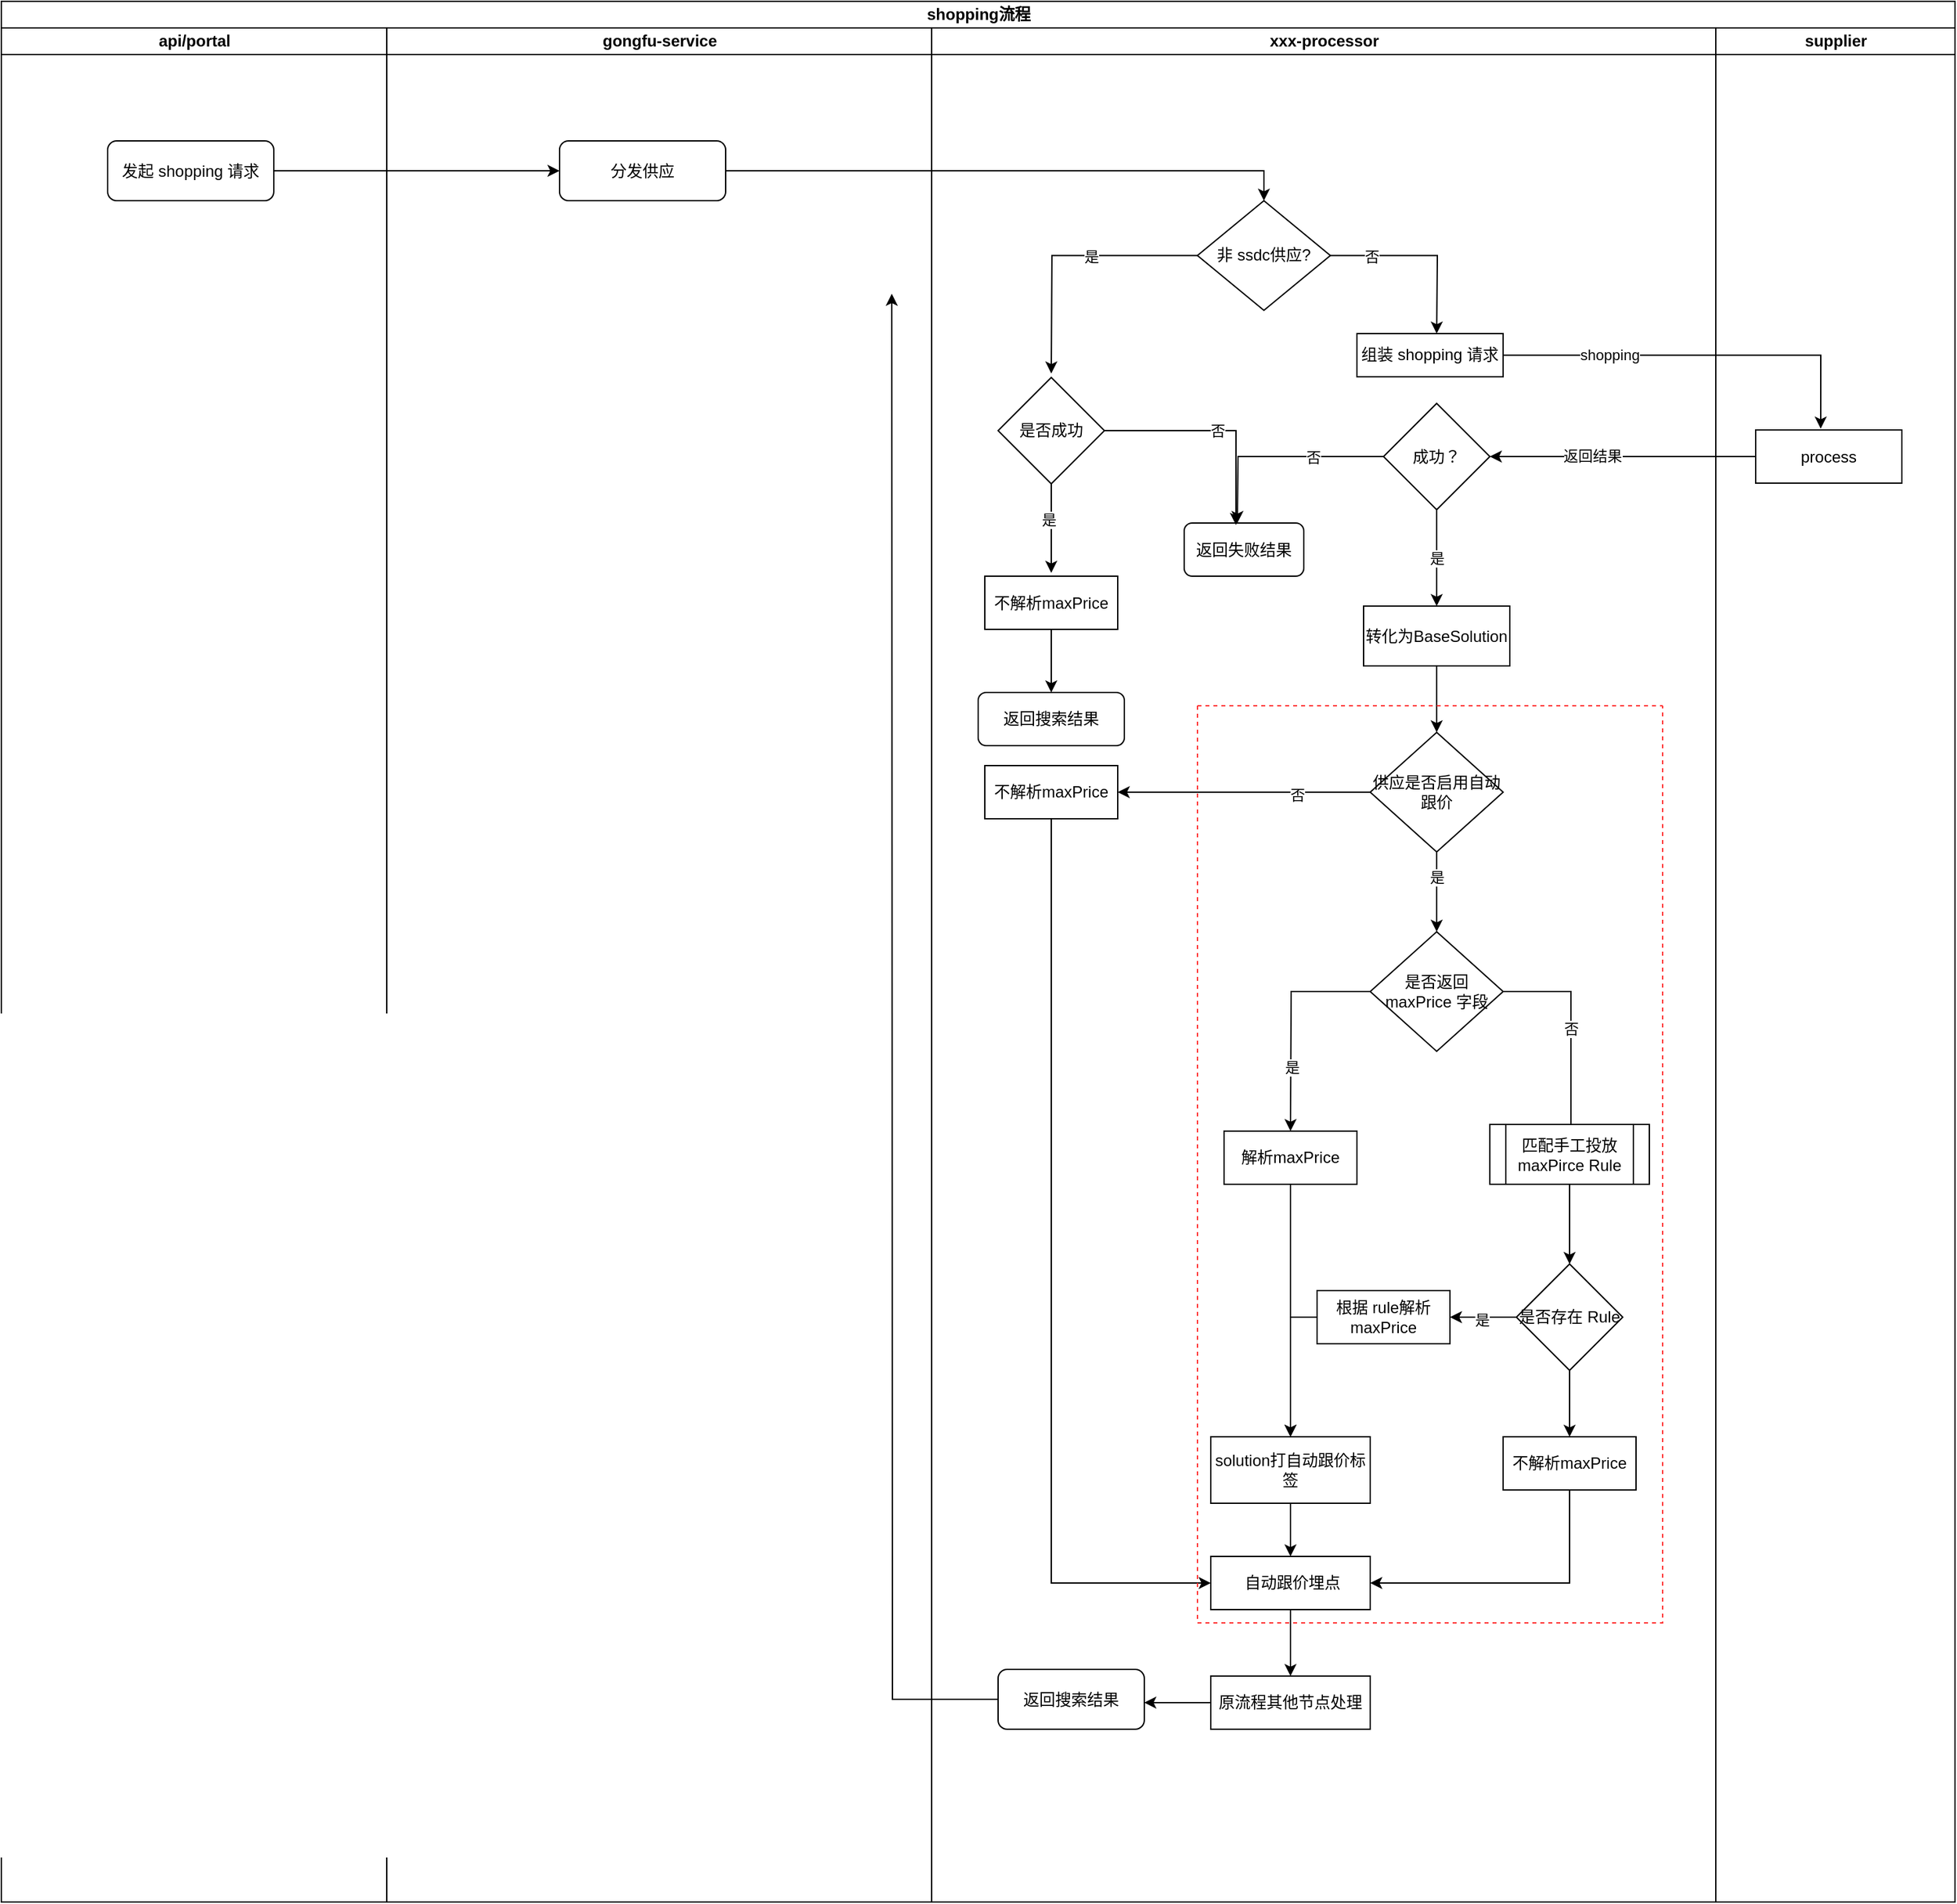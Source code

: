 <mxfile version="21.5.0" type="github">
  <diagram name="shopping" id="bmTWLVl7lHP5WHelwrOG">
    <mxGraphModel dx="1706" dy="999" grid="1" gridSize="10" guides="1" tooltips="1" connect="1" arrows="1" fold="1" page="1" pageScale="1" pageWidth="827" pageHeight="1169" math="0" shadow="0">
      <root>
        <mxCell id="0" />
        <mxCell id="1" parent="0" />
        <mxCell id="vrYzodw-wXzMlCgV3lVE-1" value="shopping流程" style="swimlane;childLayout=stackLayout;resizeParent=1;resizeParentMax=0;startSize=20;html=1;" vertex="1" parent="1">
          <mxGeometry x="130" y="100" width="1470" height="1430" as="geometry" />
        </mxCell>
        <mxCell id="vrYzodw-wXzMlCgV3lVE-2" value="api/portal" style="swimlane;startSize=20;html=1;" vertex="1" parent="vrYzodw-wXzMlCgV3lVE-1">
          <mxGeometry y="20" width="290" height="1410" as="geometry" />
        </mxCell>
        <mxCell id="vrYzodw-wXzMlCgV3lVE-5" value="发起 shopping 请求" style="rounded=1;whiteSpace=wrap;html=1;" vertex="1" parent="vrYzodw-wXzMlCgV3lVE-2">
          <mxGeometry x="80" y="85" width="125" height="45" as="geometry" />
        </mxCell>
        <mxCell id="vrYzodw-wXzMlCgV3lVE-3" value="gongfu-service" style="swimlane;startSize=20;html=1;" vertex="1" parent="vrYzodw-wXzMlCgV3lVE-1">
          <mxGeometry x="290" y="20" width="410" height="1410" as="geometry" />
        </mxCell>
        <mxCell id="vrYzodw-wXzMlCgV3lVE-10" value="分发供应" style="rounded=1;whiteSpace=wrap;html=1;" vertex="1" parent="vrYzodw-wXzMlCgV3lVE-3">
          <mxGeometry x="130" y="85" width="125" height="45" as="geometry" />
        </mxCell>
        <mxCell id="vrYzodw-wXzMlCgV3lVE-11" style="edgeStyle=orthogonalEdgeStyle;rounded=0;orthogonalLoop=1;jettySize=auto;html=1;exitX=1;exitY=0.5;exitDx=0;exitDy=0;" edge="1" parent="vrYzodw-wXzMlCgV3lVE-1" source="vrYzodw-wXzMlCgV3lVE-5" target="vrYzodw-wXzMlCgV3lVE-10">
          <mxGeometry relative="1" as="geometry" />
        </mxCell>
        <mxCell id="vrYzodw-wXzMlCgV3lVE-14" style="edgeStyle=orthogonalEdgeStyle;rounded=0;orthogonalLoop=1;jettySize=auto;html=1;exitX=1;exitY=0.5;exitDx=0;exitDy=0;entryX=0.5;entryY=0;entryDx=0;entryDy=0;" edge="1" parent="vrYzodw-wXzMlCgV3lVE-1" source="vrYzodw-wXzMlCgV3lVE-10" target="vrYzodw-wXzMlCgV3lVE-15">
          <mxGeometry relative="1" as="geometry">
            <mxPoint x="810" y="127.5" as="targetPoint" />
          </mxGeometry>
        </mxCell>
        <mxCell id="vrYzodw-wXzMlCgV3lVE-51" style="edgeStyle=orthogonalEdgeStyle;rounded=0;orthogonalLoop=1;jettySize=auto;html=1;exitX=0;exitY=0.5;exitDx=0;exitDy=0;entryX=1;entryY=0.5;entryDx=0;entryDy=0;" edge="1" parent="vrYzodw-wXzMlCgV3lVE-1" source="vrYzodw-wXzMlCgV3lVE-50" target="vrYzodw-wXzMlCgV3lVE-53">
          <mxGeometry relative="1" as="geometry">
            <mxPoint x="1130" y="312.5" as="targetPoint" />
          </mxGeometry>
        </mxCell>
        <mxCell id="vrYzodw-wXzMlCgV3lVE-54" value="返回结果" style="edgeLabel;html=1;align=center;verticalAlign=middle;resizable=0;points=[];" vertex="1" connectable="0" parent="vrYzodw-wXzMlCgV3lVE-51">
          <mxGeometry x="0.231" y="-1" relative="1" as="geometry">
            <mxPoint as="offset" />
          </mxGeometry>
        </mxCell>
        <mxCell id="vrYzodw-wXzMlCgV3lVE-49" style="edgeStyle=orthogonalEdgeStyle;rounded=0;orthogonalLoop=1;jettySize=auto;html=1;exitX=1;exitY=0.5;exitDx=0;exitDy=0;entryX=0.445;entryY=-0.025;entryDx=0;entryDy=0;entryPerimeter=0;" edge="1" parent="vrYzodw-wXzMlCgV3lVE-1" source="vrYzodw-wXzMlCgV3lVE-48" target="vrYzodw-wXzMlCgV3lVE-50">
          <mxGeometry relative="1" as="geometry">
            <mxPoint x="1300" y="292.5" as="targetPoint" />
          </mxGeometry>
        </mxCell>
        <mxCell id="vrYzodw-wXzMlCgV3lVE-55" value="shopping" style="edgeLabel;html=1;align=center;verticalAlign=middle;resizable=0;points=[];" vertex="1" connectable="0" parent="vrYzodw-wXzMlCgV3lVE-49">
          <mxGeometry x="-0.456" y="1" relative="1" as="geometry">
            <mxPoint as="offset" />
          </mxGeometry>
        </mxCell>
        <mxCell id="vrYzodw-wXzMlCgV3lVE-4" value="xxx-processor" style="swimlane;startSize=20;html=1;" vertex="1" parent="vrYzodw-wXzMlCgV3lVE-1">
          <mxGeometry x="700" y="20" width="590" height="1410" as="geometry" />
        </mxCell>
        <mxCell id="vrYzodw-wXzMlCgV3lVE-17" style="edgeStyle=orthogonalEdgeStyle;rounded=0;orthogonalLoop=1;jettySize=auto;html=1;exitX=0;exitY=0.5;exitDx=0;exitDy=0;" edge="1" parent="vrYzodw-wXzMlCgV3lVE-4" source="vrYzodw-wXzMlCgV3lVE-15">
          <mxGeometry relative="1" as="geometry">
            <mxPoint x="90" y="260" as="targetPoint" />
          </mxGeometry>
        </mxCell>
        <mxCell id="vrYzodw-wXzMlCgV3lVE-18" value="是" style="edgeLabel;html=1;align=center;verticalAlign=middle;resizable=0;points=[];" vertex="1" connectable="0" parent="vrYzodw-wXzMlCgV3lVE-17">
          <mxGeometry x="-0.191" relative="1" as="geometry">
            <mxPoint as="offset" />
          </mxGeometry>
        </mxCell>
        <mxCell id="vrYzodw-wXzMlCgV3lVE-23" style="edgeStyle=orthogonalEdgeStyle;rounded=0;orthogonalLoop=1;jettySize=auto;html=1;exitX=1;exitY=0.5;exitDx=0;exitDy=0;" edge="1" parent="vrYzodw-wXzMlCgV3lVE-4" source="vrYzodw-wXzMlCgV3lVE-15">
          <mxGeometry relative="1" as="geometry">
            <mxPoint x="380" y="230" as="targetPoint" />
          </mxGeometry>
        </mxCell>
        <mxCell id="vrYzodw-wXzMlCgV3lVE-47" value="否" style="edgeLabel;html=1;align=center;verticalAlign=middle;resizable=0;points=[];" vertex="1" connectable="0" parent="vrYzodw-wXzMlCgV3lVE-23">
          <mxGeometry x="-0.56" relative="1" as="geometry">
            <mxPoint as="offset" />
          </mxGeometry>
        </mxCell>
        <mxCell id="vrYzodw-wXzMlCgV3lVE-15" value="非 ssdc供应?" style="rhombus;whiteSpace=wrap;html=1;" vertex="1" parent="vrYzodw-wXzMlCgV3lVE-4">
          <mxGeometry x="200" y="130" width="100" height="82.5" as="geometry" />
        </mxCell>
        <mxCell id="vrYzodw-wXzMlCgV3lVE-48" value="组装 shopping 请求" style="rounded=0;whiteSpace=wrap;html=1;" vertex="1" parent="vrYzodw-wXzMlCgV3lVE-4">
          <mxGeometry x="320" y="230" width="110" height="32.5" as="geometry" />
        </mxCell>
        <mxCell id="vrYzodw-wXzMlCgV3lVE-56" style="edgeStyle=orthogonalEdgeStyle;rounded=0;orthogonalLoop=1;jettySize=auto;html=1;" edge="1" parent="vrYzodw-wXzMlCgV3lVE-4" source="vrYzodw-wXzMlCgV3lVE-53">
          <mxGeometry relative="1" as="geometry">
            <mxPoint x="230" y="372.5" as="targetPoint" />
          </mxGeometry>
        </mxCell>
        <mxCell id="vrYzodw-wXzMlCgV3lVE-59" value="否" style="edgeLabel;html=1;align=center;verticalAlign=middle;resizable=0;points=[];" vertex="1" connectable="0" parent="vrYzodw-wXzMlCgV3lVE-56">
          <mxGeometry x="-0.335" relative="1" as="geometry">
            <mxPoint as="offset" />
          </mxGeometry>
        </mxCell>
        <mxCell id="vrYzodw-wXzMlCgV3lVE-62" value="是" style="edgeStyle=orthogonalEdgeStyle;rounded=0;orthogonalLoop=1;jettySize=auto;html=1;exitX=0.5;exitY=1;exitDx=0;exitDy=0;entryX=0.5;entryY=0;entryDx=0;entryDy=0;" edge="1" parent="vrYzodw-wXzMlCgV3lVE-4" source="vrYzodw-wXzMlCgV3lVE-53" target="vrYzodw-wXzMlCgV3lVE-61">
          <mxGeometry relative="1" as="geometry" />
        </mxCell>
        <mxCell id="vrYzodw-wXzMlCgV3lVE-53" value="成功？" style="rhombus;whiteSpace=wrap;html=1;" vertex="1" parent="vrYzodw-wXzMlCgV3lVE-4">
          <mxGeometry x="340" y="282.5" width="80" height="80" as="geometry" />
        </mxCell>
        <mxCell id="vrYzodw-wXzMlCgV3lVE-57" value="返回失败结果" style="rounded=1;whiteSpace=wrap;html=1;" vertex="1" parent="vrYzodw-wXzMlCgV3lVE-4">
          <mxGeometry x="190" y="372.5" width="90" height="40" as="geometry" />
        </mxCell>
        <mxCell id="vrYzodw-wXzMlCgV3lVE-63" style="edgeStyle=orthogonalEdgeStyle;rounded=0;orthogonalLoop=1;jettySize=auto;html=1;exitX=0.5;exitY=1;exitDx=0;exitDy=0;" edge="1" parent="vrYzodw-wXzMlCgV3lVE-4" source="vrYzodw-wXzMlCgV3lVE-61">
          <mxGeometry relative="1" as="geometry">
            <mxPoint x="380" y="530" as="targetPoint" />
          </mxGeometry>
        </mxCell>
        <mxCell id="vrYzodw-wXzMlCgV3lVE-61" value="转化为BaseSolution" style="rounded=0;whiteSpace=wrap;html=1;" vertex="1" parent="vrYzodw-wXzMlCgV3lVE-4">
          <mxGeometry x="325" y="435" width="110" height="45" as="geometry" />
        </mxCell>
        <mxCell id="vrYzodw-wXzMlCgV3lVE-66" style="edgeStyle=orthogonalEdgeStyle;rounded=0;orthogonalLoop=1;jettySize=auto;html=1;exitX=0;exitY=0.5;exitDx=0;exitDy=0;entryX=1;entryY=0.5;entryDx=0;entryDy=0;" edge="1" parent="vrYzodw-wXzMlCgV3lVE-4" source="vrYzodw-wXzMlCgV3lVE-64" target="vrYzodw-wXzMlCgV3lVE-68">
          <mxGeometry relative="1" as="geometry">
            <mxPoint x="210" y="630" as="targetPoint" />
          </mxGeometry>
        </mxCell>
        <mxCell id="vrYzodw-wXzMlCgV3lVE-67" value="否" style="edgeLabel;html=1;align=center;verticalAlign=middle;resizable=0;points=[];" vertex="1" connectable="0" parent="vrYzodw-wXzMlCgV3lVE-66">
          <mxGeometry x="-0.415" y="2" relative="1" as="geometry">
            <mxPoint as="offset" />
          </mxGeometry>
        </mxCell>
        <mxCell id="vrYzodw-wXzMlCgV3lVE-69" style="edgeStyle=orthogonalEdgeStyle;rounded=0;orthogonalLoop=1;jettySize=auto;html=1;exitX=0.5;exitY=1;exitDx=0;exitDy=0;" edge="1" parent="vrYzodw-wXzMlCgV3lVE-4" source="vrYzodw-wXzMlCgV3lVE-64">
          <mxGeometry relative="1" as="geometry">
            <mxPoint x="380" y="680" as="targetPoint" />
          </mxGeometry>
        </mxCell>
        <mxCell id="vrYzodw-wXzMlCgV3lVE-74" value="是" style="edgeLabel;html=1;align=center;verticalAlign=middle;resizable=0;points=[];" vertex="1" connectable="0" parent="vrYzodw-wXzMlCgV3lVE-69">
          <mxGeometry x="-0.372" relative="1" as="geometry">
            <mxPoint as="offset" />
          </mxGeometry>
        </mxCell>
        <mxCell id="vrYzodw-wXzMlCgV3lVE-64" value="供应是否启用自动跟价" style="rhombus;whiteSpace=wrap;html=1;" vertex="1" parent="vrYzodw-wXzMlCgV3lVE-4">
          <mxGeometry x="330" y="530" width="100" height="90" as="geometry" />
        </mxCell>
        <mxCell id="vrYzodw-wXzMlCgV3lVE-97" style="edgeStyle=orthogonalEdgeStyle;rounded=0;orthogonalLoop=1;jettySize=auto;html=1;exitX=0.5;exitY=1;exitDx=0;exitDy=0;entryX=0;entryY=0.5;entryDx=0;entryDy=0;" edge="1" parent="vrYzodw-wXzMlCgV3lVE-4" source="vrYzodw-wXzMlCgV3lVE-68" target="vrYzodw-wXzMlCgV3lVE-85">
          <mxGeometry relative="1" as="geometry" />
        </mxCell>
        <mxCell id="vrYzodw-wXzMlCgV3lVE-68" value="不解析maxPrice" style="rounded=0;whiteSpace=wrap;html=1;" vertex="1" parent="vrYzodw-wXzMlCgV3lVE-4">
          <mxGeometry x="40" y="555" width="100" height="40" as="geometry" />
        </mxCell>
        <mxCell id="vrYzodw-wXzMlCgV3lVE-71" style="edgeStyle=orthogonalEdgeStyle;rounded=0;orthogonalLoop=1;jettySize=auto;html=1;exitX=0;exitY=0.5;exitDx=0;exitDy=0;" edge="1" parent="vrYzodw-wXzMlCgV3lVE-4" source="vrYzodw-wXzMlCgV3lVE-70">
          <mxGeometry relative="1" as="geometry">
            <mxPoint x="270" y="830" as="targetPoint" />
          </mxGeometry>
        </mxCell>
        <mxCell id="vrYzodw-wXzMlCgV3lVE-72" value="是" style="edgeLabel;html=1;align=center;verticalAlign=middle;resizable=0;points=[];" vertex="1" connectable="0" parent="vrYzodw-wXzMlCgV3lVE-71">
          <mxGeometry x="0.416" y="1" relative="1" as="geometry">
            <mxPoint as="offset" />
          </mxGeometry>
        </mxCell>
        <mxCell id="vrYzodw-wXzMlCgV3lVE-75" value="否" style="edgeStyle=orthogonalEdgeStyle;rounded=0;orthogonalLoop=1;jettySize=auto;html=1;exitX=1;exitY=0.5;exitDx=0;exitDy=0;" edge="1" parent="vrYzodw-wXzMlCgV3lVE-4" source="vrYzodw-wXzMlCgV3lVE-70">
          <mxGeometry relative="1" as="geometry">
            <mxPoint x="480" y="830" as="targetPoint" />
            <mxPoint x="460" y="725" as="sourcePoint" />
            <Array as="points">
              <mxPoint x="481" y="725" />
            </Array>
          </mxGeometry>
        </mxCell>
        <mxCell id="vrYzodw-wXzMlCgV3lVE-70" value="是否返回 maxPrice 字段" style="rhombus;whiteSpace=wrap;html=1;" vertex="1" parent="vrYzodw-wXzMlCgV3lVE-4">
          <mxGeometry x="330" y="680" width="100" height="90" as="geometry" />
        </mxCell>
        <mxCell id="vrYzodw-wXzMlCgV3lVE-84" style="edgeStyle=orthogonalEdgeStyle;rounded=0;orthogonalLoop=1;jettySize=auto;html=1;exitX=0.5;exitY=1;exitDx=0;exitDy=0;" edge="1" parent="vrYzodw-wXzMlCgV3lVE-4" source="vrYzodw-wXzMlCgV3lVE-73">
          <mxGeometry relative="1" as="geometry">
            <mxPoint x="270" y="1060" as="targetPoint" />
          </mxGeometry>
        </mxCell>
        <mxCell id="vrYzodw-wXzMlCgV3lVE-73" value="解析maxPrice" style="rounded=0;whiteSpace=wrap;html=1;" vertex="1" parent="vrYzodw-wXzMlCgV3lVE-4">
          <mxGeometry x="220" y="830" width="100" height="40" as="geometry" />
        </mxCell>
        <mxCell id="vrYzodw-wXzMlCgV3lVE-77" style="edgeStyle=orthogonalEdgeStyle;rounded=0;orthogonalLoop=1;jettySize=auto;html=1;exitX=0.5;exitY=1;exitDx=0;exitDy=0;" edge="1" parent="vrYzodw-wXzMlCgV3lVE-4">
          <mxGeometry relative="1" as="geometry">
            <mxPoint x="480" y="930" as="targetPoint" />
            <mxPoint x="480" y="870" as="sourcePoint" />
          </mxGeometry>
        </mxCell>
        <mxCell id="vrYzodw-wXzMlCgV3lVE-100" style="edgeStyle=orthogonalEdgeStyle;rounded=0;orthogonalLoop=1;jettySize=auto;html=1;exitX=0;exitY=0.5;exitDx=0;exitDy=0;entryX=1;entryY=0.5;entryDx=0;entryDy=0;" edge="1" parent="vrYzodw-wXzMlCgV3lVE-4" source="vrYzodw-wXzMlCgV3lVE-78" target="vrYzodw-wXzMlCgV3lVE-82">
          <mxGeometry relative="1" as="geometry" />
        </mxCell>
        <mxCell id="vrYzodw-wXzMlCgV3lVE-101" value="是" style="edgeLabel;html=1;align=center;verticalAlign=middle;resizable=0;points=[];" vertex="1" connectable="0" parent="vrYzodw-wXzMlCgV3lVE-100">
          <mxGeometry x="0.04" y="2" relative="1" as="geometry">
            <mxPoint as="offset" />
          </mxGeometry>
        </mxCell>
        <mxCell id="vrYzodw-wXzMlCgV3lVE-106" style="edgeStyle=orthogonalEdgeStyle;rounded=0;orthogonalLoop=1;jettySize=auto;html=1;exitX=0.5;exitY=1;exitDx=0;exitDy=0;" edge="1" parent="vrYzodw-wXzMlCgV3lVE-4" source="vrYzodw-wXzMlCgV3lVE-78" target="vrYzodw-wXzMlCgV3lVE-107">
          <mxGeometry relative="1" as="geometry">
            <mxPoint x="380" y="1060" as="targetPoint" />
          </mxGeometry>
        </mxCell>
        <mxCell id="vrYzodw-wXzMlCgV3lVE-78" value="是否存在 Rule" style="rhombus;whiteSpace=wrap;html=1;" vertex="1" parent="vrYzodw-wXzMlCgV3lVE-4">
          <mxGeometry x="440" y="930" width="80" height="80" as="geometry" />
        </mxCell>
        <mxCell id="vrYzodw-wXzMlCgV3lVE-110" style="edgeStyle=orthogonalEdgeStyle;rounded=0;orthogonalLoop=1;jettySize=auto;html=1;exitX=0.5;exitY=1;exitDx=0;exitDy=0;" edge="1" parent="vrYzodw-wXzMlCgV3lVE-4" source="vrYzodw-wXzMlCgV3lVE-85">
          <mxGeometry relative="1" as="geometry">
            <mxPoint x="270" y="1240" as="targetPoint" />
          </mxGeometry>
        </mxCell>
        <mxCell id="vrYzodw-wXzMlCgV3lVE-85" value="&amp;nbsp;自动跟价埋点" style="rounded=0;whiteSpace=wrap;html=1;" vertex="1" parent="vrYzodw-wXzMlCgV3lVE-4">
          <mxGeometry x="210" y="1150" width="120" height="40" as="geometry" />
        </mxCell>
        <mxCell id="vrYzodw-wXzMlCgV3lVE-89" value="否" style="edgeStyle=orthogonalEdgeStyle;rounded=0;orthogonalLoop=1;jettySize=auto;html=1;exitX=1;exitY=0.5;exitDx=0;exitDy=0;entryX=0.433;entryY=0.038;entryDx=0;entryDy=0;entryPerimeter=0;" edge="1" parent="vrYzodw-wXzMlCgV3lVE-4" source="vrYzodw-wXzMlCgV3lVE-88" target="vrYzodw-wXzMlCgV3lVE-57">
          <mxGeometry relative="1" as="geometry" />
        </mxCell>
        <mxCell id="vrYzodw-wXzMlCgV3lVE-90" style="edgeStyle=orthogonalEdgeStyle;rounded=0;orthogonalLoop=1;jettySize=auto;html=1;exitX=0.5;exitY=1;exitDx=0;exitDy=0;" edge="1" parent="vrYzodw-wXzMlCgV3lVE-4" source="vrYzodw-wXzMlCgV3lVE-88">
          <mxGeometry relative="1" as="geometry">
            <mxPoint x="90" y="410" as="targetPoint" />
          </mxGeometry>
        </mxCell>
        <mxCell id="vrYzodw-wXzMlCgV3lVE-91" value="是" style="edgeLabel;html=1;align=center;verticalAlign=middle;resizable=0;points=[];" vertex="1" connectable="0" parent="vrYzodw-wXzMlCgV3lVE-90">
          <mxGeometry x="-0.2" y="-2" relative="1" as="geometry">
            <mxPoint as="offset" />
          </mxGeometry>
        </mxCell>
        <mxCell id="vrYzodw-wXzMlCgV3lVE-88" value="是否成功" style="rhombus;whiteSpace=wrap;html=1;" vertex="1" parent="vrYzodw-wXzMlCgV3lVE-4">
          <mxGeometry x="50" y="263" width="80" height="80" as="geometry" />
        </mxCell>
        <mxCell id="vrYzodw-wXzMlCgV3lVE-93" style="edgeStyle=orthogonalEdgeStyle;rounded=0;orthogonalLoop=1;jettySize=auto;html=1;exitX=0.5;exitY=1;exitDx=0;exitDy=0;" edge="1" parent="vrYzodw-wXzMlCgV3lVE-4" source="vrYzodw-wXzMlCgV3lVE-92">
          <mxGeometry relative="1" as="geometry">
            <mxPoint x="90" y="500" as="targetPoint" />
          </mxGeometry>
        </mxCell>
        <mxCell id="vrYzodw-wXzMlCgV3lVE-92" value="不解析maxPrice" style="rounded=0;whiteSpace=wrap;html=1;" vertex="1" parent="vrYzodw-wXzMlCgV3lVE-4">
          <mxGeometry x="40" y="412.5" width="100" height="40" as="geometry" />
        </mxCell>
        <mxCell id="vrYzodw-wXzMlCgV3lVE-94" value="返回搜索结果" style="rounded=1;whiteSpace=wrap;html=1;" vertex="1" parent="vrYzodw-wXzMlCgV3lVE-4">
          <mxGeometry x="35" y="500" width="110" height="40" as="geometry" />
        </mxCell>
        <mxCell id="vrYzodw-wXzMlCgV3lVE-96" value="" style="swimlane;startSize=0;dashed=1;strokeColor=#FF3333;" vertex="1" parent="vrYzodw-wXzMlCgV3lVE-4">
          <mxGeometry x="200" y="510" width="350" height="690" as="geometry" />
        </mxCell>
        <mxCell id="vrYzodw-wXzMlCgV3lVE-98" value="solution打自动跟价标签" style="rounded=0;whiteSpace=wrap;html=1;" vertex="1" parent="vrYzodw-wXzMlCgV3lVE-96">
          <mxGeometry x="10" y="550" width="120" height="50" as="geometry" />
        </mxCell>
        <mxCell id="vrYzodw-wXzMlCgV3lVE-105" style="edgeStyle=orthogonalEdgeStyle;rounded=0;orthogonalLoop=1;jettySize=auto;html=1;exitX=0;exitY=0.5;exitDx=0;exitDy=0;" edge="1" parent="vrYzodw-wXzMlCgV3lVE-96" source="vrYzodw-wXzMlCgV3lVE-82">
          <mxGeometry relative="1" as="geometry">
            <mxPoint x="70" y="550" as="targetPoint" />
          </mxGeometry>
        </mxCell>
        <mxCell id="vrYzodw-wXzMlCgV3lVE-82" value="根据 rule解析maxPrice" style="rounded=0;whiteSpace=wrap;html=1;" vertex="1" parent="vrYzodw-wXzMlCgV3lVE-96">
          <mxGeometry x="90" y="440" width="100" height="40" as="geometry" />
        </mxCell>
        <mxCell id="vrYzodw-wXzMlCgV3lVE-107" value="不解析maxPrice" style="rounded=0;whiteSpace=wrap;html=1;" vertex="1" parent="vrYzodw-wXzMlCgV3lVE-96">
          <mxGeometry x="230" y="550" width="100" height="40" as="geometry" />
        </mxCell>
        <mxCell id="vrYzodw-wXzMlCgV3lVE-116" value="匹配手工投放maxPirce Rule" style="shape=process;whiteSpace=wrap;html=1;backgroundOutline=1;" vertex="1" parent="vrYzodw-wXzMlCgV3lVE-96">
          <mxGeometry x="220" y="315" width="120" height="45" as="geometry" />
        </mxCell>
        <mxCell id="vrYzodw-wXzMlCgV3lVE-108" style="edgeStyle=orthogonalEdgeStyle;rounded=0;orthogonalLoop=1;jettySize=auto;html=1;exitX=0.5;exitY=1;exitDx=0;exitDy=0;" edge="1" parent="vrYzodw-wXzMlCgV3lVE-4" source="vrYzodw-wXzMlCgV3lVE-98" target="vrYzodw-wXzMlCgV3lVE-85">
          <mxGeometry relative="1" as="geometry" />
        </mxCell>
        <mxCell id="vrYzodw-wXzMlCgV3lVE-109" style="edgeStyle=orthogonalEdgeStyle;rounded=0;orthogonalLoop=1;jettySize=auto;html=1;exitX=0.5;exitY=1;exitDx=0;exitDy=0;entryX=1;entryY=0.5;entryDx=0;entryDy=0;" edge="1" parent="vrYzodw-wXzMlCgV3lVE-4" source="vrYzodw-wXzMlCgV3lVE-107" target="vrYzodw-wXzMlCgV3lVE-85">
          <mxGeometry relative="1" as="geometry" />
        </mxCell>
        <mxCell id="vrYzodw-wXzMlCgV3lVE-113" style="edgeStyle=orthogonalEdgeStyle;rounded=0;orthogonalLoop=1;jettySize=auto;html=1;exitX=0;exitY=0.5;exitDx=0;exitDy=0;" edge="1" parent="vrYzodw-wXzMlCgV3lVE-4" source="vrYzodw-wXzMlCgV3lVE-111">
          <mxGeometry relative="1" as="geometry">
            <mxPoint x="160" y="1260" as="targetPoint" />
          </mxGeometry>
        </mxCell>
        <mxCell id="vrYzodw-wXzMlCgV3lVE-111" value="原流程其他节点处理" style="rounded=0;whiteSpace=wrap;html=1;" vertex="1" parent="vrYzodw-wXzMlCgV3lVE-4">
          <mxGeometry x="210" y="1240" width="120" height="40" as="geometry" />
        </mxCell>
        <mxCell id="vrYzodw-wXzMlCgV3lVE-115" style="edgeStyle=orthogonalEdgeStyle;rounded=0;orthogonalLoop=1;jettySize=auto;html=1;exitX=0;exitY=0.5;exitDx=0;exitDy=0;" edge="1" parent="vrYzodw-wXzMlCgV3lVE-4" source="vrYzodw-wXzMlCgV3lVE-114">
          <mxGeometry relative="1" as="geometry">
            <mxPoint x="-30" y="200" as="targetPoint" />
          </mxGeometry>
        </mxCell>
        <mxCell id="vrYzodw-wXzMlCgV3lVE-114" value="返回搜索结果" style="rounded=1;whiteSpace=wrap;html=1;" vertex="1" parent="vrYzodw-wXzMlCgV3lVE-4">
          <mxGeometry x="50" y="1235" width="110" height="45" as="geometry" />
        </mxCell>
        <mxCell id="vrYzodw-wXzMlCgV3lVE-39" value="supplier" style="swimlane;startSize=20;html=1;" vertex="1" parent="vrYzodw-wXzMlCgV3lVE-1">
          <mxGeometry x="1290" y="20" width="180" height="1410" as="geometry" />
        </mxCell>
        <mxCell id="vrYzodw-wXzMlCgV3lVE-50" value="process" style="rounded=0;whiteSpace=wrap;html=1;" vertex="1" parent="vrYzodw-wXzMlCgV3lVE-39">
          <mxGeometry x="30" y="302.5" width="110" height="40" as="geometry" />
        </mxCell>
      </root>
    </mxGraphModel>
  </diagram>
</mxfile>
